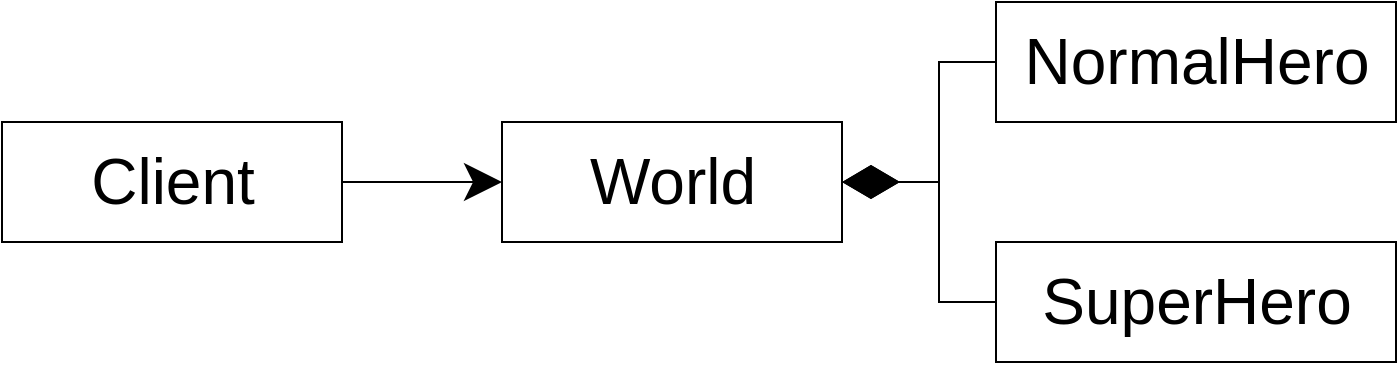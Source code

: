 <mxfile version="14.6.13" type="device"><diagram id="SbUrIlcI3ovXTr3oNbxC" name="第 1 页"><mxGraphModel dx="1106" dy="852" grid="1" gridSize="10" guides="1" tooltips="1" connect="1" arrows="1" fold="1" page="1" pageScale="1" pageWidth="827" pageHeight="1169" math="0" shadow="0"><root><mxCell id="0"/><mxCell id="1" parent="0"/><mxCell id="VijXbvDPqKW8-zvARxuk-3" value="" style="edgeStyle=orthogonalEdgeStyle;rounded=0;orthogonalLoop=1;jettySize=auto;html=1;endSize=16;startSize=16;" parent="1" source="VijXbvDPqKW8-zvARxuk-1" target="VijXbvDPqKW8-zvARxuk-2" edge="1"><mxGeometry relative="1" as="geometry"/></mxCell><mxCell id="VijXbvDPqKW8-zvARxuk-1" value="Client" style="html=1;fontSize=32;" parent="1" vertex="1"><mxGeometry x="330" y="410.0" width="170" height="60" as="geometry"/></mxCell><mxCell id="VijXbvDPqKW8-zvARxuk-6" value="" style="edgeStyle=orthogonalEdgeStyle;rounded=0;orthogonalLoop=1;jettySize=auto;html=1;startArrow=diamondThin;startFill=1;endArrow=none;endFill=0;endSize=26;startSize=26;" parent="1" source="VijXbvDPqKW8-zvARxuk-2" target="VijXbvDPqKW8-zvARxuk-4" edge="1"><mxGeometry relative="1" as="geometry"/></mxCell><mxCell id="VijXbvDPqKW8-zvARxuk-8" style="edgeStyle=orthogonalEdgeStyle;rounded=0;orthogonalLoop=1;jettySize=auto;html=1;startArrow=diamondThin;startFill=1;endArrow=none;endFill=0;startSize=26;endSize=26;" parent="1" source="VijXbvDPqKW8-zvARxuk-2" target="VijXbvDPqKW8-zvARxuk-7" edge="1"><mxGeometry relative="1" as="geometry"/></mxCell><mxCell id="VijXbvDPqKW8-zvARxuk-2" value="World" style="html=1;fontSize=32;" parent="1" vertex="1"><mxGeometry x="580" y="410.0" width="170" height="60" as="geometry"/></mxCell><mxCell id="VijXbvDPqKW8-zvARxuk-4" value="NormalHero" style="html=1;fontSize=32;" parent="1" vertex="1"><mxGeometry x="827" y="350" width="200" height="60" as="geometry"/></mxCell><mxCell id="VijXbvDPqKW8-zvARxuk-7" value="SuperHero" style="html=1;fontSize=32;" parent="1" vertex="1"><mxGeometry x="827" y="470" width="200" height="60" as="geometry"/></mxCell></root></mxGraphModel></diagram></mxfile>